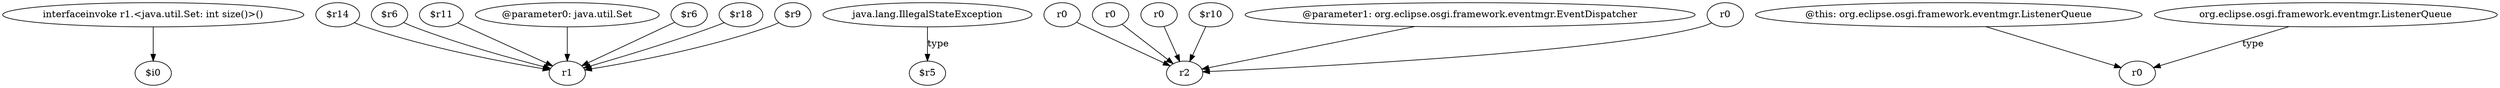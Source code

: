 digraph g {
0[label="interfaceinvoke r1.<java.util.Set: int size()>()"]
1[label="$i0"]
0->1[label=""]
2[label="$r14"]
3[label="r1"]
2->3[label=""]
4[label="java.lang.IllegalStateException"]
5[label="$r5"]
4->5[label="type"]
6[label="$r6"]
6->3[label=""]
7[label="r0"]
8[label="r2"]
7->8[label=""]
9[label="$r11"]
9->3[label=""]
10[label="r0"]
10->8[label=""]
11[label="@parameter0: java.util.Set"]
11->3[label=""]
12[label="$r6"]
12->3[label=""]
13[label="r0"]
13->8[label=""]
14[label="$r18"]
14->3[label=""]
15[label="@this: org.eclipse.osgi.framework.eventmgr.ListenerQueue"]
16[label="r0"]
15->16[label=""]
17[label="org.eclipse.osgi.framework.eventmgr.ListenerQueue"]
17->16[label="type"]
18[label="$r10"]
18->8[label=""]
19[label="$r9"]
19->3[label=""]
20[label="@parameter1: org.eclipse.osgi.framework.eventmgr.EventDispatcher"]
20->8[label=""]
21[label="r0"]
21->8[label=""]
}